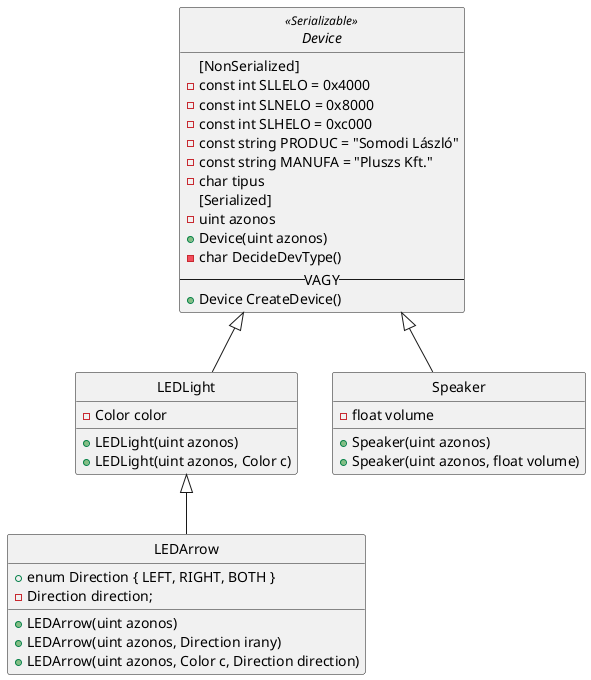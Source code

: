 @startuml
abstract Device <<Serializable>>{
 [NonSerialized]
 - const int SLLELO = 0x4000
 - const int SLNELO = 0x8000
 - const int SLHELO = 0xc000
 - const string PRODUC = "Somodi László"
 - const string MANUFA = "Pluszs Kft."
 - char tipus 
 [Serialized]
 - uint azonos
 + Device(uint azonos)
 - char DecideDevType()
 --VAGY--
 + Device CreateDevice()
}
class LEDLight{
 - Color color
 + LEDLight(uint azonos)
 + LEDLight(uint azonos, Color c)
}
class LEDArrow{
 + enum Direction { LEFT, RIGHT, BOTH }
 - Direction direction;
 + LEDArrow(uint azonos)
 + LEDArrow(uint azonos, Direction irany)
 + LEDArrow(uint azonos, Color c, Direction direction)
}
class Speaker{
 - float volume
 + Speaker(uint azonos)
 + Speaker(uint azonos, float volume)
}
Device <|-- Speaker
Device <|-- LEDLight
LEDLight <|-- LEDArrow

hide class circle
hide abstract circle
@enduml
